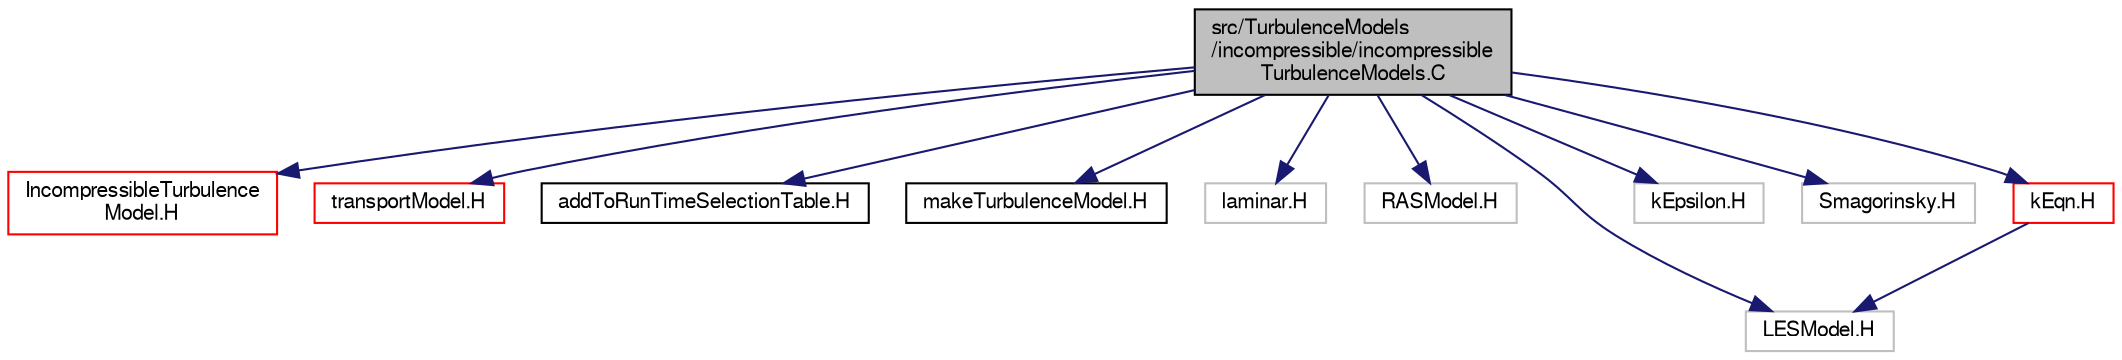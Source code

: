 digraph "src/TurbulenceModels/incompressible/incompressibleTurbulenceModels.C"
{
  bgcolor="transparent";
  edge [fontname="FreeSans",fontsize="10",labelfontname="FreeSans",labelfontsize="10"];
  node [fontname="FreeSans",fontsize="10",shape=record];
  Node0 [label="src/TurbulenceModels\l/incompressible/incompressible\lTurbulenceModels.C",height=0.2,width=0.4,color="black", fillcolor="grey75", style="filled", fontcolor="black"];
  Node0 -> Node1 [color="midnightblue",fontsize="10",style="solid",fontname="FreeSans"];
  Node1 [label="IncompressibleTurbulence\lModel.H",height=0.2,width=0.4,color="red",URL="$a17705.html"];
  Node0 -> Node113 [color="midnightblue",fontsize="10",style="solid",fontname="FreeSans"];
  Node113 [label="transportModel.H",height=0.2,width=0.4,color="red",URL="$a16823.html"];
  Node0 -> Node133 [color="midnightblue",fontsize="10",style="solid",fontname="FreeSans"];
  Node133 [label="addToRunTimeSelectionTable.H",height=0.2,width=0.4,color="black",URL="$a09263.html",tooltip="Macros for easy insertion into run-time selection tables. "];
  Node0 -> Node134 [color="midnightblue",fontsize="10",style="solid",fontname="FreeSans"];
  Node134 [label="makeTurbulenceModel.H",height=0.2,width=0.4,color="black",URL="$a17783.html"];
  Node0 -> Node135 [color="midnightblue",fontsize="10",style="solid",fontname="FreeSans"];
  Node135 [label="laminar.H",height=0.2,width=0.4,color="grey75"];
  Node0 -> Node136 [color="midnightblue",fontsize="10",style="solid",fontname="FreeSans"];
  Node136 [label="RASModel.H",height=0.2,width=0.4,color="grey75"];
  Node0 -> Node137 [color="midnightblue",fontsize="10",style="solid",fontname="FreeSans"];
  Node137 [label="LESModel.H",height=0.2,width=0.4,color="grey75"];
  Node0 -> Node138 [color="midnightblue",fontsize="10",style="solid",fontname="FreeSans"];
  Node138 [label="kEpsilon.H",height=0.2,width=0.4,color="grey75"];
  Node0 -> Node139 [color="midnightblue",fontsize="10",style="solid",fontname="FreeSans"];
  Node139 [label="Smagorinsky.H",height=0.2,width=0.4,color="grey75"];
  Node0 -> Node140 [color="midnightblue",fontsize="10",style="solid",fontname="FreeSans"];
  Node140 [label="kEqn.H",height=0.2,width=0.4,color="red",URL="$a17780.html"];
  Node140 -> Node137 [color="midnightblue",fontsize="10",style="solid",fontname="FreeSans"];
}
